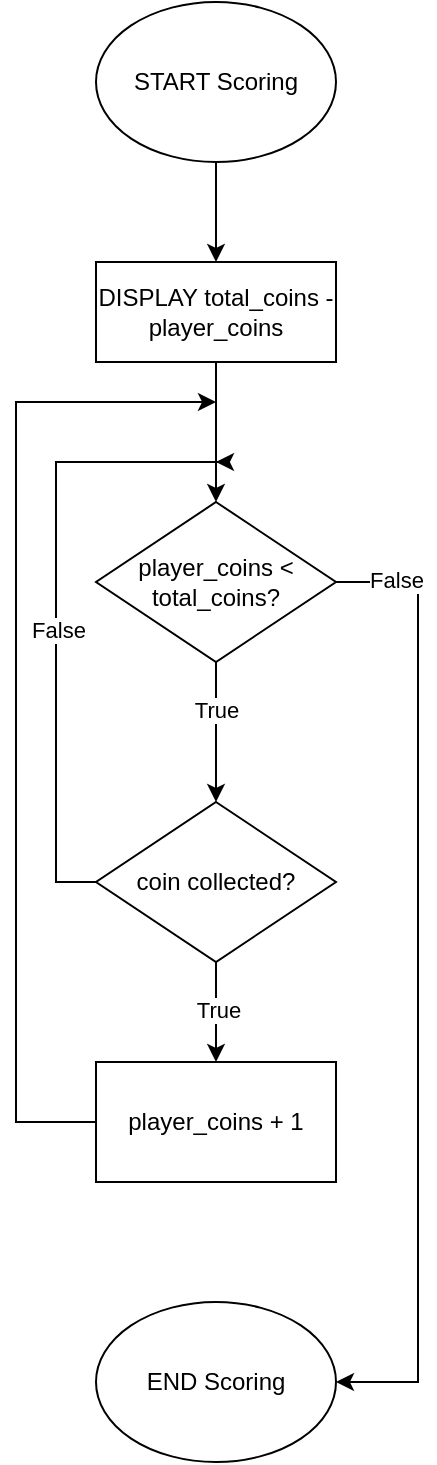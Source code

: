 <mxfile version="24.8.4">
  <diagram id="C5RBs43oDa-KdzZeNtuy" name="Page-1">
    <mxGraphModel dx="1379" dy="829" grid="0" gridSize="10" guides="1" tooltips="1" connect="1" arrows="1" fold="1" page="0" pageScale="1" pageWidth="827" pageHeight="1169" math="0" shadow="0">
      <root>
        <mxCell id="WIyWlLk6GJQsqaUBKTNV-0" />
        <mxCell id="WIyWlLk6GJQsqaUBKTNV-1" parent="WIyWlLk6GJQsqaUBKTNV-0" />
        <mxCell id="B81yGCP4vxP5T_cNYKOB-1" style="edgeStyle=orthogonalEdgeStyle;rounded=0;orthogonalLoop=1;jettySize=auto;html=1;entryX=0.5;entryY=0;entryDx=0;entryDy=0;" parent="WIyWlLk6GJQsqaUBKTNV-1" source="B81yGCP4vxP5T_cNYKOB-0" target="B81yGCP4vxP5T_cNYKOB-3" edge="1">
          <mxGeometry relative="1" as="geometry">
            <mxPoint x="230" y="230" as="targetPoint" />
          </mxGeometry>
        </mxCell>
        <mxCell id="B81yGCP4vxP5T_cNYKOB-0" value="START Scoring" style="ellipse;whiteSpace=wrap;html=1;" parent="WIyWlLk6GJQsqaUBKTNV-1" vertex="1">
          <mxGeometry x="170" y="50" width="120" height="80" as="geometry" />
        </mxCell>
        <mxCell id="B81yGCP4vxP5T_cNYKOB-5" style="edgeStyle=orthogonalEdgeStyle;rounded=0;orthogonalLoop=1;jettySize=auto;html=1;entryX=0.5;entryY=0;entryDx=0;entryDy=0;" parent="WIyWlLk6GJQsqaUBKTNV-1" source="B81yGCP4vxP5T_cNYKOB-3" target="B81yGCP4vxP5T_cNYKOB-4" edge="1">
          <mxGeometry relative="1" as="geometry" />
        </mxCell>
        <mxCell id="B81yGCP4vxP5T_cNYKOB-3" value="DISPLAY total_coins - player_coins" style="rounded=0;whiteSpace=wrap;html=1;" parent="WIyWlLk6GJQsqaUBKTNV-1" vertex="1">
          <mxGeometry x="170" y="180" width="120" height="50" as="geometry" />
        </mxCell>
        <mxCell id="B81yGCP4vxP5T_cNYKOB-9" style="edgeStyle=orthogonalEdgeStyle;rounded=0;orthogonalLoop=1;jettySize=auto;html=1;exitX=0.5;exitY=1;exitDx=0;exitDy=0;entryX=0.5;entryY=0;entryDx=0;entryDy=0;" parent="WIyWlLk6GJQsqaUBKTNV-1" source="B81yGCP4vxP5T_cNYKOB-4" target="B81yGCP4vxP5T_cNYKOB-10" edge="1">
          <mxGeometry relative="1" as="geometry">
            <mxPoint x="230" y="450" as="targetPoint" />
          </mxGeometry>
        </mxCell>
        <mxCell id="B81yGCP4vxP5T_cNYKOB-17" value="True" style="edgeLabel;html=1;align=center;verticalAlign=middle;resizable=0;points=[];" parent="B81yGCP4vxP5T_cNYKOB-9" vertex="1" connectable="0">
          <mxGeometry x="-0.314" relative="1" as="geometry">
            <mxPoint as="offset" />
          </mxGeometry>
        </mxCell>
        <mxCell id="B81yGCP4vxP5T_cNYKOB-18" style="edgeStyle=orthogonalEdgeStyle;rounded=0;orthogonalLoop=1;jettySize=auto;html=1;exitX=1;exitY=0.5;exitDx=0;exitDy=0;entryX=1;entryY=0.5;entryDx=0;entryDy=0;" parent="WIyWlLk6GJQsqaUBKTNV-1" source="B81yGCP4vxP5T_cNYKOB-4" target="B81yGCP4vxP5T_cNYKOB-21" edge="1">
          <mxGeometry relative="1" as="geometry">
            <mxPoint x="330" y="730" as="targetPoint" />
            <Array as="points">
              <mxPoint x="331" y="340" />
              <mxPoint x="331" y="740" />
            </Array>
          </mxGeometry>
        </mxCell>
        <mxCell id="B81yGCP4vxP5T_cNYKOB-19" value="False" style="edgeLabel;html=1;align=center;verticalAlign=middle;resizable=0;points=[];" parent="B81yGCP4vxP5T_cNYKOB-18" vertex="1" connectable="0">
          <mxGeometry x="-0.878" y="1" relative="1" as="geometry">
            <mxPoint as="offset" />
          </mxGeometry>
        </mxCell>
        <mxCell id="B81yGCP4vxP5T_cNYKOB-4" value="player_coins &amp;lt; total_coins?" style="rhombus;whiteSpace=wrap;html=1;" parent="WIyWlLk6GJQsqaUBKTNV-1" vertex="1">
          <mxGeometry x="170" y="300" width="120" height="80" as="geometry" />
        </mxCell>
        <mxCell id="B81yGCP4vxP5T_cNYKOB-11" style="edgeStyle=orthogonalEdgeStyle;rounded=0;orthogonalLoop=1;jettySize=auto;html=1;entryX=0.5;entryY=0;entryDx=0;entryDy=0;" parent="WIyWlLk6GJQsqaUBKTNV-1" source="B81yGCP4vxP5T_cNYKOB-10" target="B81yGCP4vxP5T_cNYKOB-12" edge="1">
          <mxGeometry relative="1" as="geometry">
            <mxPoint x="230" y="580" as="targetPoint" />
          </mxGeometry>
        </mxCell>
        <mxCell id="B81yGCP4vxP5T_cNYKOB-13" value="True" style="edgeLabel;html=1;align=center;verticalAlign=middle;resizable=0;points=[];" parent="B81yGCP4vxP5T_cNYKOB-11" vertex="1" connectable="0">
          <mxGeometry x="-0.04" y="1" relative="1" as="geometry">
            <mxPoint as="offset" />
          </mxGeometry>
        </mxCell>
        <mxCell id="B81yGCP4vxP5T_cNYKOB-14" style="edgeStyle=orthogonalEdgeStyle;rounded=0;orthogonalLoop=1;jettySize=auto;html=1;exitX=0;exitY=0.5;exitDx=0;exitDy=0;" parent="WIyWlLk6GJQsqaUBKTNV-1" source="B81yGCP4vxP5T_cNYKOB-10" edge="1">
          <mxGeometry relative="1" as="geometry">
            <mxPoint x="230" y="280" as="targetPoint" />
            <Array as="points">
              <mxPoint x="150" y="490" />
              <mxPoint x="150" y="280" />
              <mxPoint x="231" y="280" />
            </Array>
          </mxGeometry>
        </mxCell>
        <mxCell id="B81yGCP4vxP5T_cNYKOB-15" value="False" style="edgeLabel;html=1;align=center;verticalAlign=middle;resizable=0;points=[];" parent="B81yGCP4vxP5T_cNYKOB-14" vertex="1" connectable="0">
          <mxGeometry x="-0.064" y="-1" relative="1" as="geometry">
            <mxPoint as="offset" />
          </mxGeometry>
        </mxCell>
        <mxCell id="B81yGCP4vxP5T_cNYKOB-10" value="coin collected?" style="rhombus;whiteSpace=wrap;html=1;" parent="WIyWlLk6GJQsqaUBKTNV-1" vertex="1">
          <mxGeometry x="170" y="450" width="120" height="80" as="geometry" />
        </mxCell>
        <mxCell id="B81yGCP4vxP5T_cNYKOB-16" style="edgeStyle=orthogonalEdgeStyle;rounded=0;orthogonalLoop=1;jettySize=auto;html=1;" parent="WIyWlLk6GJQsqaUBKTNV-1" source="B81yGCP4vxP5T_cNYKOB-12" edge="1">
          <mxGeometry relative="1" as="geometry">
            <mxPoint x="230" y="250" as="targetPoint" />
            <Array as="points">
              <mxPoint x="130" y="610" />
              <mxPoint x="130" y="250" />
            </Array>
          </mxGeometry>
        </mxCell>
        <mxCell id="B81yGCP4vxP5T_cNYKOB-12" value="player_coins + 1" style="rounded=0;whiteSpace=wrap;html=1;" parent="WIyWlLk6GJQsqaUBKTNV-1" vertex="1">
          <mxGeometry x="170" y="580" width="120" height="60" as="geometry" />
        </mxCell>
        <mxCell id="B81yGCP4vxP5T_cNYKOB-21" value="END Scoring" style="ellipse;whiteSpace=wrap;html=1;" parent="WIyWlLk6GJQsqaUBKTNV-1" vertex="1">
          <mxGeometry x="170" y="700" width="120" height="80" as="geometry" />
        </mxCell>
      </root>
    </mxGraphModel>
  </diagram>
</mxfile>
